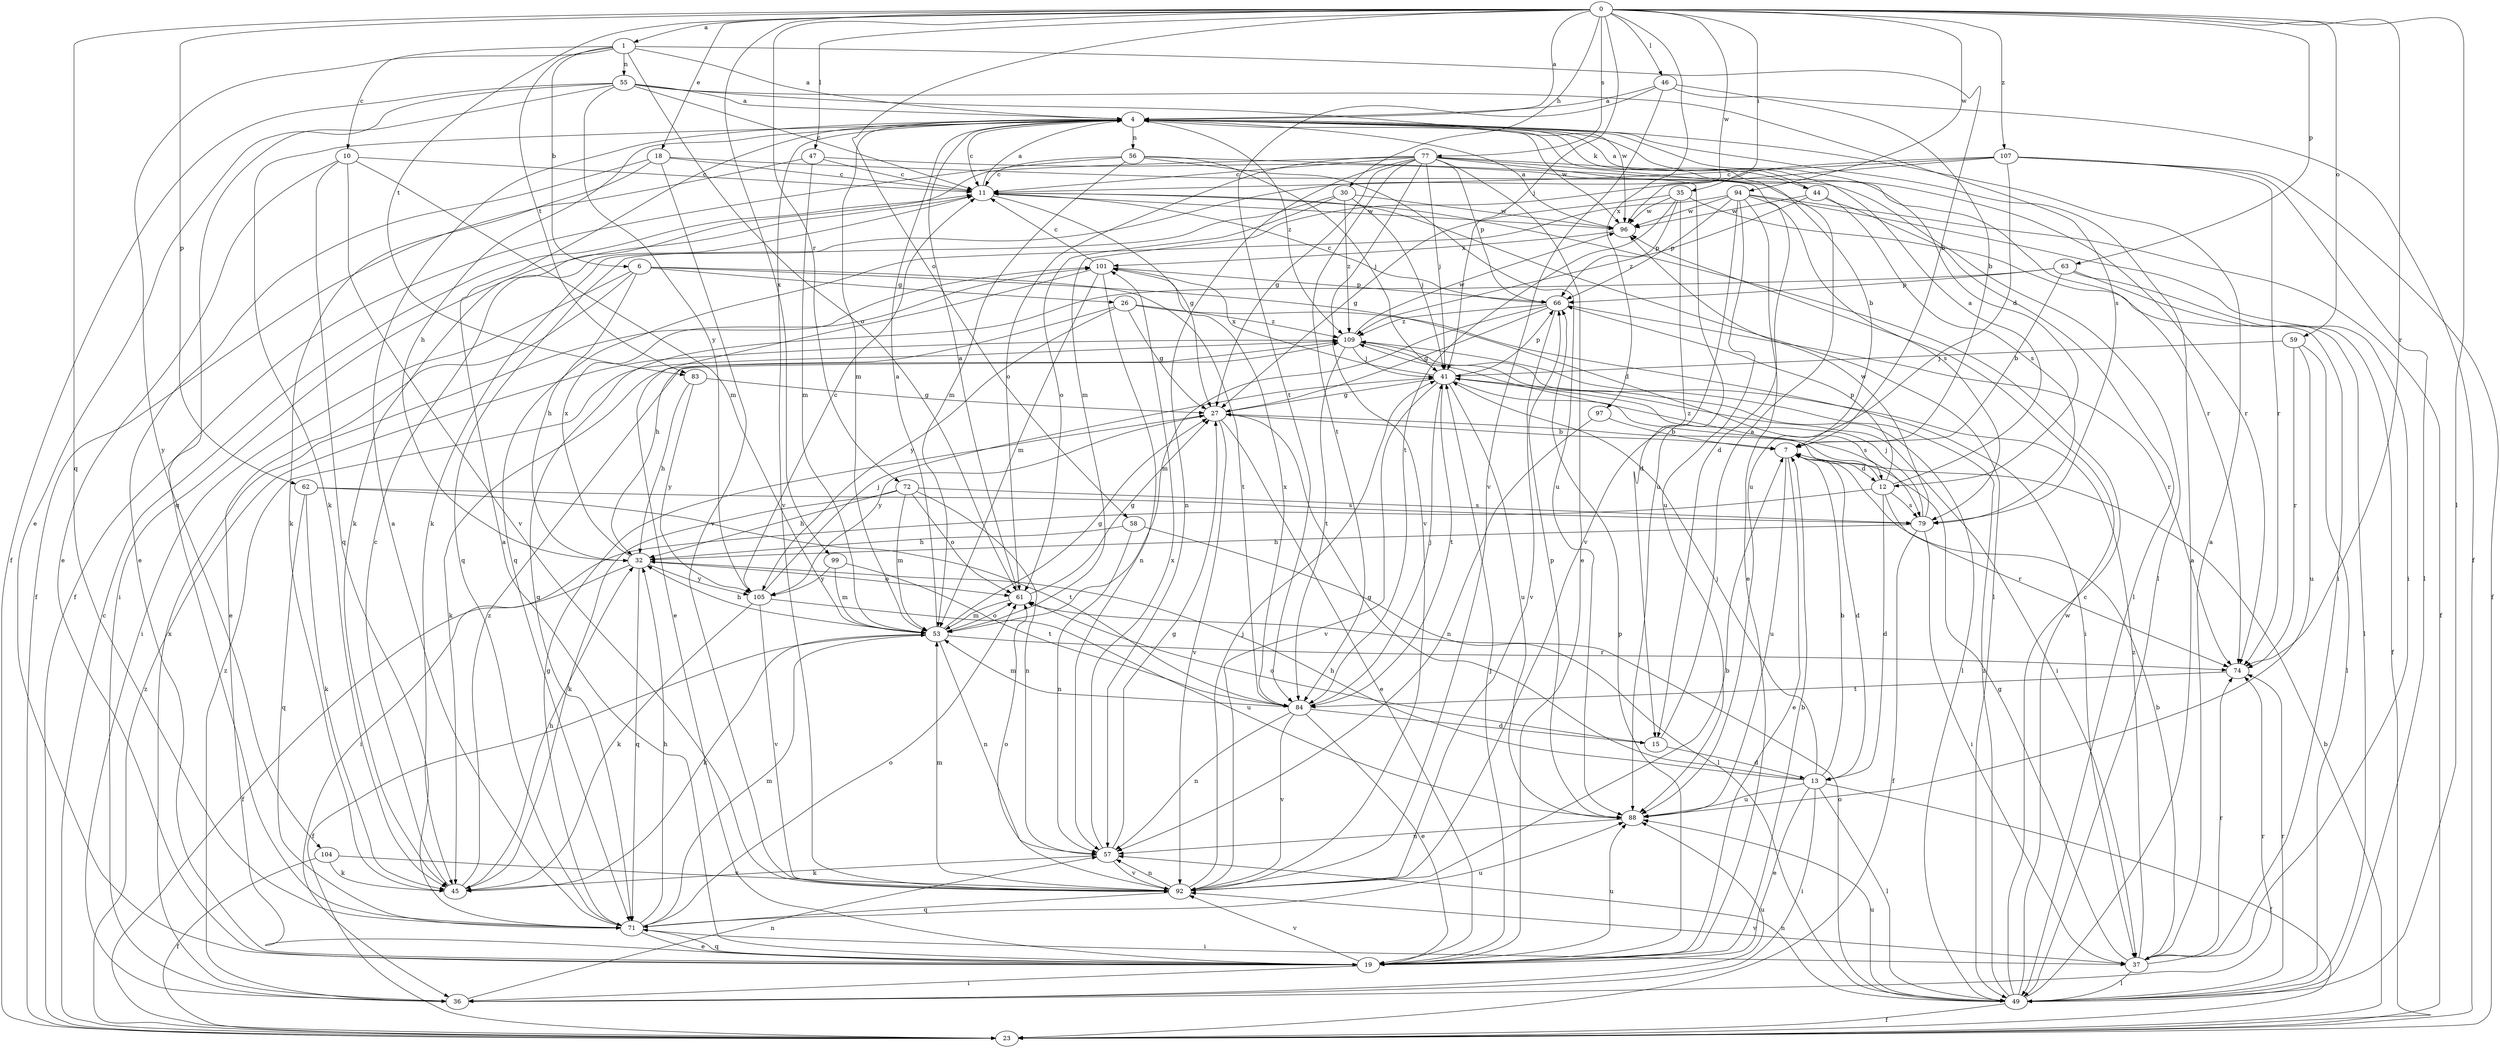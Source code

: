 strict digraph  {
0;
1;
4;
6;
7;
10;
11;
12;
13;
15;
18;
19;
23;
26;
27;
30;
32;
35;
36;
37;
41;
44;
45;
46;
47;
49;
53;
55;
56;
57;
58;
59;
61;
62;
63;
66;
71;
72;
74;
77;
79;
83;
84;
88;
92;
94;
96;
97;
99;
101;
104;
105;
107;
109;
0 -> 1  [label=a];
0 -> 4  [label=a];
0 -> 18  [label=e];
0 -> 30  [label=h];
0 -> 35  [label=i];
0 -> 41  [label=j];
0 -> 46  [label=l];
0 -> 47  [label=l];
0 -> 49  [label=l];
0 -> 58  [label=o];
0 -> 59  [label=o];
0 -> 62  [label=p];
0 -> 63  [label=p];
0 -> 71  [label=q];
0 -> 72  [label=r];
0 -> 74  [label=r];
0 -> 77  [label=s];
0 -> 83  [label=t];
0 -> 94  [label=w];
0 -> 96  [label=w];
0 -> 97  [label=x];
0 -> 99  [label=x];
0 -> 107  [label=z];
1 -> 4  [label=a];
1 -> 6  [label=b];
1 -> 7  [label=b];
1 -> 10  [label=c];
1 -> 55  [label=n];
1 -> 61  [label=o];
1 -> 83  [label=t];
1 -> 104  [label=y];
4 -> 11  [label=c];
4 -> 12  [label=d];
4 -> 32  [label=h];
4 -> 44  [label=k];
4 -> 45  [label=k];
4 -> 53  [label=m];
4 -> 56  [label=n];
4 -> 92  [label=v];
4 -> 96  [label=w];
4 -> 109  [label=z];
6 -> 12  [label=d];
6 -> 19  [label=e];
6 -> 26  [label=g];
6 -> 32  [label=h];
6 -> 36  [label=i];
6 -> 84  [label=t];
7 -> 12  [label=d];
7 -> 13  [label=d];
7 -> 19  [label=e];
7 -> 88  [label=u];
10 -> 11  [label=c];
10 -> 19  [label=e];
10 -> 53  [label=m];
10 -> 71  [label=q];
10 -> 92  [label=v];
11 -> 4  [label=a];
11 -> 27  [label=g];
11 -> 36  [label=i];
11 -> 49  [label=l];
11 -> 96  [label=w];
12 -> 4  [label=a];
12 -> 13  [label=d];
12 -> 36  [label=i];
12 -> 66  [label=p];
12 -> 74  [label=r];
12 -> 79  [label=s];
12 -> 109  [label=z];
13 -> 7  [label=b];
13 -> 19  [label=e];
13 -> 23  [label=f];
13 -> 27  [label=g];
13 -> 32  [label=h];
13 -> 36  [label=i];
13 -> 41  [label=j];
13 -> 49  [label=l];
13 -> 88  [label=u];
15 -> 4  [label=a];
15 -> 13  [label=d];
15 -> 61  [label=o];
18 -> 11  [label=c];
18 -> 19  [label=e];
18 -> 45  [label=k];
18 -> 49  [label=l];
18 -> 92  [label=v];
19 -> 4  [label=a];
19 -> 7  [label=b];
19 -> 36  [label=i];
19 -> 41  [label=j];
19 -> 66  [label=p];
19 -> 71  [label=q];
19 -> 88  [label=u];
19 -> 92  [label=v];
23 -> 7  [label=b];
23 -> 11  [label=c];
23 -> 109  [label=z];
26 -> 27  [label=g];
26 -> 32  [label=h];
26 -> 37  [label=i];
26 -> 105  [label=y];
26 -> 109  [label=z];
27 -> 7  [label=b];
27 -> 19  [label=e];
27 -> 92  [label=v];
27 -> 105  [label=y];
30 -> 41  [label=j];
30 -> 61  [label=o];
30 -> 71  [label=q];
30 -> 96  [label=w];
30 -> 109  [label=z];
32 -> 23  [label=f];
32 -> 61  [label=o];
32 -> 71  [label=q];
32 -> 101  [label=x];
32 -> 105  [label=y];
35 -> 15  [label=d];
35 -> 27  [label=g];
35 -> 37  [label=i];
35 -> 66  [label=p];
35 -> 84  [label=t];
35 -> 96  [label=w];
36 -> 57  [label=n];
36 -> 74  [label=r];
36 -> 88  [label=u];
36 -> 101  [label=x];
36 -> 109  [label=z];
37 -> 4  [label=a];
37 -> 7  [label=b];
37 -> 27  [label=g];
37 -> 49  [label=l];
37 -> 74  [label=r];
37 -> 92  [label=v];
37 -> 109  [label=z];
41 -> 27  [label=g];
41 -> 37  [label=i];
41 -> 66  [label=p];
41 -> 79  [label=s];
41 -> 84  [label=t];
41 -> 88  [label=u];
41 -> 92  [label=v];
41 -> 101  [label=x];
44 -> 4  [label=a];
44 -> 49  [label=l];
44 -> 79  [label=s];
44 -> 96  [label=w];
44 -> 109  [label=z];
45 -> 11  [label=c];
45 -> 32  [label=h];
45 -> 109  [label=z];
46 -> 4  [label=a];
46 -> 7  [label=b];
46 -> 23  [label=f];
46 -> 84  [label=t];
46 -> 92  [label=v];
47 -> 11  [label=c];
47 -> 15  [label=d];
47 -> 23  [label=f];
47 -> 53  [label=m];
49 -> 4  [label=a];
49 -> 11  [label=c];
49 -> 23  [label=f];
49 -> 57  [label=n];
49 -> 61  [label=o];
49 -> 74  [label=r];
49 -> 88  [label=u];
49 -> 96  [label=w];
49 -> 109  [label=z];
53 -> 4  [label=a];
53 -> 23  [label=f];
53 -> 27  [label=g];
53 -> 32  [label=h];
53 -> 45  [label=k];
53 -> 57  [label=n];
53 -> 61  [label=o];
53 -> 74  [label=r];
55 -> 4  [label=a];
55 -> 11  [label=c];
55 -> 19  [label=e];
55 -> 23  [label=f];
55 -> 71  [label=q];
55 -> 79  [label=s];
55 -> 96  [label=w];
55 -> 105  [label=y];
56 -> 11  [label=c];
56 -> 23  [label=f];
56 -> 41  [label=j];
56 -> 53  [label=m];
56 -> 74  [label=r];
56 -> 88  [label=u];
57 -> 27  [label=g];
57 -> 45  [label=k];
57 -> 92  [label=v];
57 -> 101  [label=x];
58 -> 32  [label=h];
58 -> 49  [label=l];
58 -> 57  [label=n];
59 -> 41  [label=j];
59 -> 49  [label=l];
59 -> 74  [label=r];
59 -> 88  [label=u];
61 -> 4  [label=a];
61 -> 27  [label=g];
61 -> 53  [label=m];
62 -> 45  [label=k];
62 -> 71  [label=q];
62 -> 79  [label=s];
62 -> 84  [label=t];
63 -> 7  [label=b];
63 -> 23  [label=f];
63 -> 49  [label=l];
63 -> 66  [label=p];
63 -> 71  [label=q];
66 -> 11  [label=c];
66 -> 27  [label=g];
66 -> 53  [label=m];
66 -> 74  [label=r];
66 -> 92  [label=v];
66 -> 109  [label=z];
71 -> 4  [label=a];
71 -> 19  [label=e];
71 -> 27  [label=g];
71 -> 32  [label=h];
71 -> 37  [label=i];
71 -> 53  [label=m];
71 -> 61  [label=o];
71 -> 88  [label=u];
72 -> 32  [label=h];
72 -> 45  [label=k];
72 -> 53  [label=m];
72 -> 57  [label=n];
72 -> 61  [label=o];
72 -> 79  [label=s];
74 -> 84  [label=t];
77 -> 7  [label=b];
77 -> 11  [label=c];
77 -> 19  [label=e];
77 -> 27  [label=g];
77 -> 41  [label=j];
77 -> 45  [label=k];
77 -> 57  [label=n];
77 -> 61  [label=o];
77 -> 66  [label=p];
77 -> 74  [label=r];
77 -> 84  [label=t];
77 -> 88  [label=u];
77 -> 92  [label=v];
79 -> 23  [label=f];
79 -> 32  [label=h];
79 -> 37  [label=i];
79 -> 41  [label=j];
79 -> 96  [label=w];
83 -> 27  [label=g];
83 -> 32  [label=h];
83 -> 105  [label=y];
84 -> 15  [label=d];
84 -> 19  [label=e];
84 -> 41  [label=j];
84 -> 53  [label=m];
84 -> 57  [label=n];
84 -> 92  [label=v];
84 -> 101  [label=x];
88 -> 57  [label=n];
88 -> 66  [label=p];
92 -> 7  [label=b];
92 -> 41  [label=j];
92 -> 53  [label=m];
92 -> 57  [label=n];
92 -> 61  [label=o];
92 -> 71  [label=q];
94 -> 19  [label=e];
94 -> 23  [label=f];
94 -> 37  [label=i];
94 -> 66  [label=p];
94 -> 71  [label=q];
94 -> 79  [label=s];
94 -> 88  [label=u];
94 -> 92  [label=v];
94 -> 96  [label=w];
96 -> 4  [label=a];
96 -> 101  [label=x];
97 -> 7  [label=b];
97 -> 57  [label=n];
99 -> 53  [label=m];
99 -> 84  [label=t];
99 -> 105  [label=y];
101 -> 11  [label=c];
101 -> 19  [label=e];
101 -> 53  [label=m];
101 -> 57  [label=n];
101 -> 66  [label=p];
104 -> 23  [label=f];
104 -> 45  [label=k];
104 -> 92  [label=v];
105 -> 11  [label=c];
105 -> 41  [label=j];
105 -> 45  [label=k];
105 -> 88  [label=u];
105 -> 92  [label=v];
107 -> 11  [label=c];
107 -> 23  [label=f];
107 -> 45  [label=k];
107 -> 49  [label=l];
107 -> 53  [label=m];
107 -> 74  [label=r];
107 -> 88  [label=u];
109 -> 41  [label=j];
109 -> 45  [label=k];
109 -> 49  [label=l];
109 -> 84  [label=t];
109 -> 96  [label=w];
}
